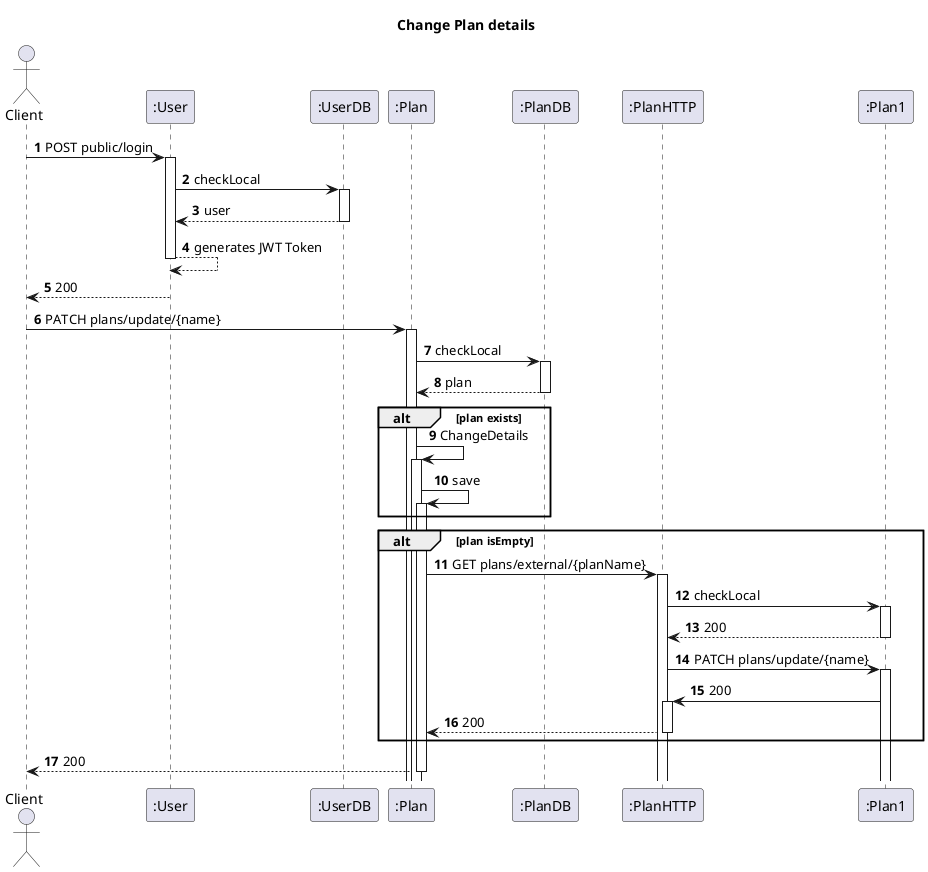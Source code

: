 @startuml
'https://plantuml.com/sequence-diagram
autoactivate on
autonumber
title  Change Plan details

autonumber

actor "Client" as Ac
participant ":User" as User
participant ":UserDB" as Udb

participant ":Plan" as Plan
participant ":PlanDB" as PDB
participant ":PlanHTTP" as PHTTP
participant ":Plan1" as Plan1



Ac->User: POST public/login
User->Udb:checkLocal
Udb-->User:user
User-->User:generates JWT Token
User-->Ac:200
Ac->Plan:PATCH plans/update/{name}
Plan->PDB:checkLocal
PDB-->Plan:plan
alt plan exists
Plan->Plan:ChangeDetails
Plan->Plan:save

end

alt plan isEmpty
Plan->PHTTP:GET plans/external/{planName}
PHTTP->Plan1:checkLocal
Plan1-->PHTTP:200
PHTTP->Plan1:PATCH plans/update/{name}
Plan1->PHTTP:200
PHTTP-->Plan:200
end
Plan-->Ac:200




@enduml